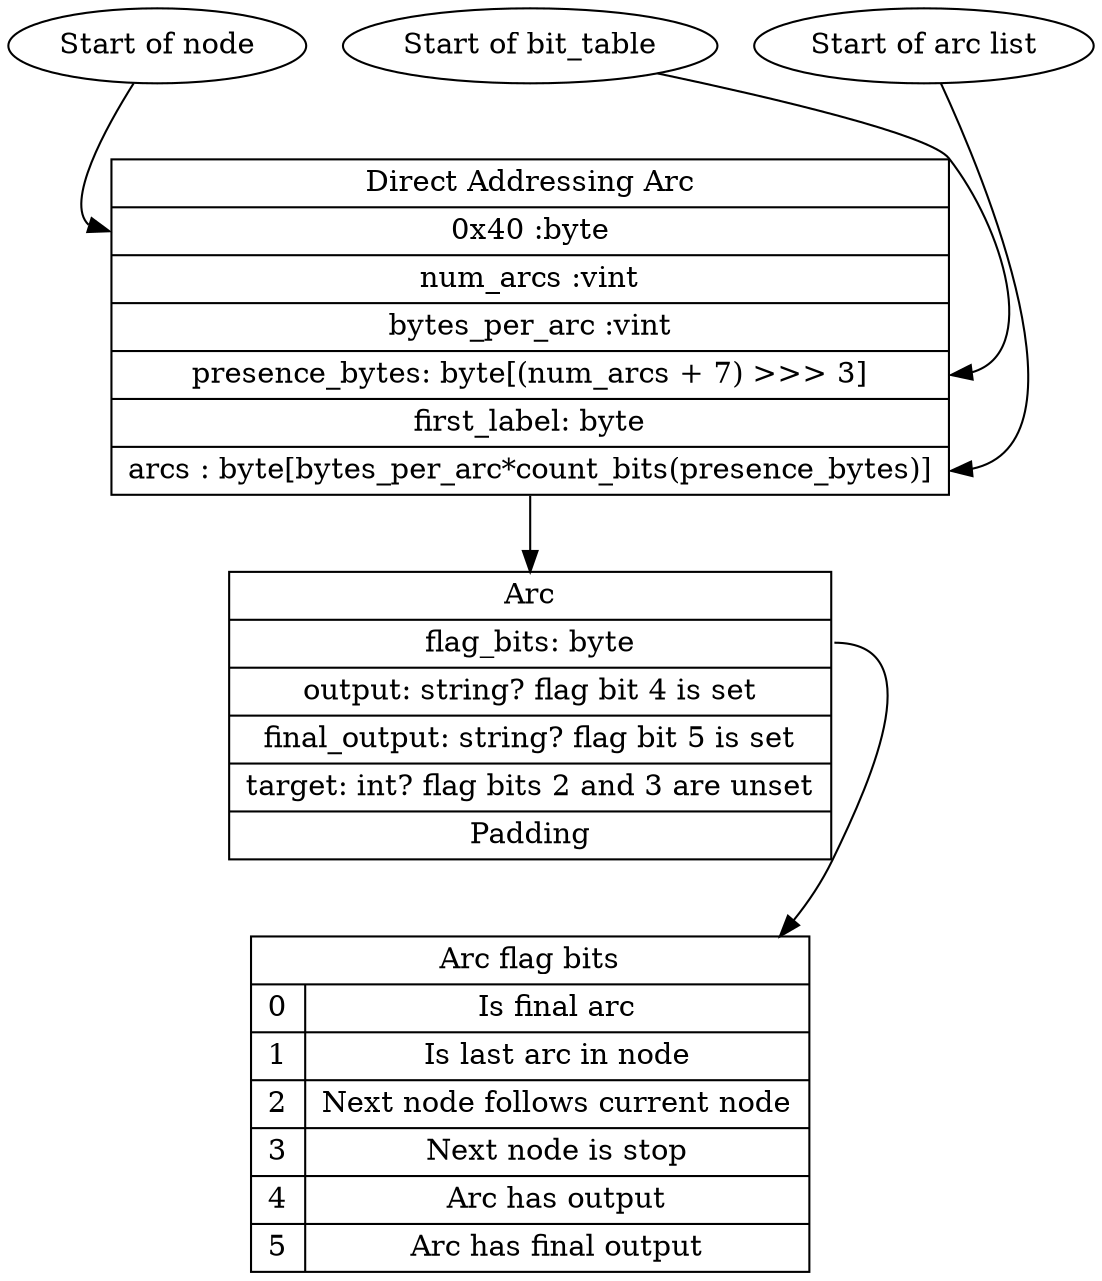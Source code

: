 digraph G {
  start_of_node [
    label = "Start of node"
  ]

  bit_table_start [
    label = "Start of bit_table"
  ]

  pos_arc_start [
    label = "Start of arc list"
  ]

  direct_addressing_arc [
    label = "{Direct Addressing Arc | <f0>0x40 :byte|num_arcs :vint|bytes_per_arc :vint| <f1>presence_bytes: byte[(num_arcs + 7) \>\>\> 3] | first_label: byte | <f2> arcs : byte[bytes_per_arc*count_bits(presence_bytes)]}"
    shape = "record"
  ]

  start_of_node -> direct_addressing_arc:f0

  bit_table_start -> direct_addressing_arc:f1

  pos_arc_start -> direct_addressing_arc:f2

  direct_addressing_arc:f2 -> arc

  arc [
    label = "{Arc|<f0>flag_bits: byte| output: string? flag bit 4 is set | final_output: string? flag bit 5 is set|target: int? flag bits 2 and 3 are unset| Padding }"
    shape = "record"
  ]

  arc_flag_bits [
    label = "{Arc flag bits|{ {0 | 1 | 2 | 3 | 4 | 5}| {Is final arc | Is last arc in node | Next node follows current node | Next node is stop | Arc has output | Arc has final output }}}"
    shape="record"
  ]

  arc:f0 -> arc_flag_bits
}